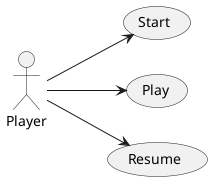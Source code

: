 @startuml actorsUseCaseDiagram
left to right direction
actor Player
usecase Start
usecase Play
usecase Resume

Player --> Start
Player --> Play
Player --> Resume
@enduml